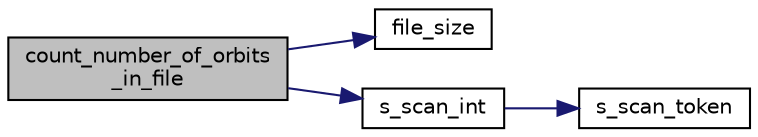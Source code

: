 digraph "count_number_of_orbits_in_file"
{
  edge [fontname="Helvetica",fontsize="10",labelfontname="Helvetica",labelfontsize="10"];
  node [fontname="Helvetica",fontsize="10",shape=record];
  rankdir="LR";
  Node823 [label="count_number_of_orbits\l_in_file",height=0.2,width=0.4,color="black", fillcolor="grey75", style="filled", fontcolor="black"];
  Node823 -> Node824 [color="midnightblue",fontsize="10",style="solid",fontname="Helvetica"];
  Node824 [label="file_size",height=0.2,width=0.4,color="black", fillcolor="white", style="filled",URL="$d4/d74/util_8_c.html#a5c37cf5785204b6e9adf647dc14d0e50"];
  Node823 -> Node825 [color="midnightblue",fontsize="10",style="solid",fontname="Helvetica"];
  Node825 [label="s_scan_int",height=0.2,width=0.4,color="black", fillcolor="white", style="filled",URL="$d4/d74/util_8_c.html#ab43cab8ae063700a2fc82113b69eea5f"];
  Node825 -> Node826 [color="midnightblue",fontsize="10",style="solid",fontname="Helvetica"];
  Node826 [label="s_scan_token",height=0.2,width=0.4,color="black", fillcolor="white", style="filled",URL="$d4/d74/util_8_c.html#a8d1a4ad92d09138f7a1a7e389469ed45"];
}
